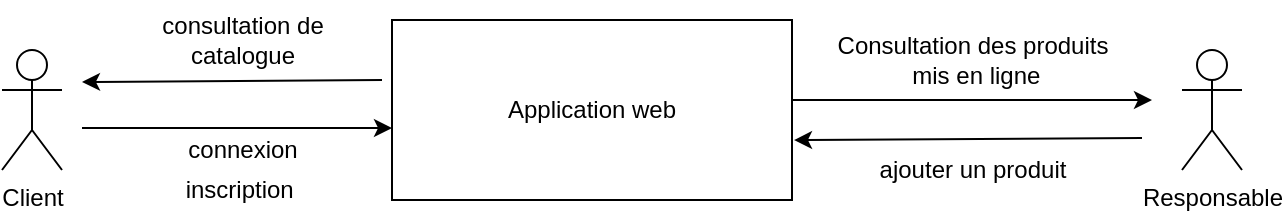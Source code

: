 <mxfile version="21.8.0" type="github">
  <diagram name="Page-1" id="nQe66ps24jYs7QiK6eHS">
    <mxGraphModel dx="880" dy="446" grid="1" gridSize="10" guides="1" tooltips="1" connect="1" arrows="1" fold="1" page="1" pageScale="1" pageWidth="827" pageHeight="1169" math="0" shadow="0">
      <root>
        <mxCell id="0" />
        <mxCell id="1" parent="0" />
        <mxCell id="Tzr8on56gO47jv_IeRMq-5" value="Application web" style="html=1;whiteSpace=wrap;" vertex="1" parent="1">
          <mxGeometry x="265" y="170" width="200" height="90" as="geometry" />
        </mxCell>
        <mxCell id="Tzr8on56gO47jv_IeRMq-6" value="Client&lt;br&gt;" style="shape=umlActor;verticalLabelPosition=bottom;verticalAlign=top;html=1;" vertex="1" parent="1">
          <mxGeometry x="70" y="185" width="30" height="60" as="geometry" />
        </mxCell>
        <mxCell id="Tzr8on56gO47jv_IeRMq-10" value="Responsable&lt;br&gt;" style="shape=umlActor;verticalLabelPosition=bottom;verticalAlign=top;html=1;" vertex="1" parent="1">
          <mxGeometry x="660" y="185" width="30" height="60" as="geometry" />
        </mxCell>
        <mxCell id="Tzr8on56gO47jv_IeRMq-15" value="inscription&amp;nbsp;" style="text;html=1;align=center;verticalAlign=middle;resizable=0;points=[];autosize=1;strokeColor=none;fillColor=none;rotation=0;" vertex="1" parent="1">
          <mxGeometry x="150" y="240" width="80" height="30" as="geometry" />
        </mxCell>
        <mxCell id="Tzr8on56gO47jv_IeRMq-16" value="connexion" style="text;html=1;align=center;verticalAlign=middle;resizable=0;points=[];autosize=1;strokeColor=none;fillColor=none;rotation=0;" vertex="1" parent="1">
          <mxGeometry x="150" y="220" width="80" height="30" as="geometry" />
        </mxCell>
        <mxCell id="Tzr8on56gO47jv_IeRMq-17" value="consultation de&lt;br&gt;catalogue" style="text;html=1;align=center;verticalAlign=middle;resizable=0;points=[];autosize=1;strokeColor=none;fillColor=none;rotation=0;" vertex="1" parent="1">
          <mxGeometry x="140" y="160" width="100" height="40" as="geometry" />
        </mxCell>
        <mxCell id="Tzr8on56gO47jv_IeRMq-20" value="ajouter un produit" style="text;html=1;align=center;verticalAlign=middle;resizable=0;points=[];autosize=1;strokeColor=none;fillColor=none;rotation=0;" vertex="1" parent="1">
          <mxGeometry x="495" y="230" width="120" height="30" as="geometry" />
        </mxCell>
        <mxCell id="Tzr8on56gO47jv_IeRMq-22" value="Consultation des produits&lt;br&gt;&amp;nbsp;mis en ligne" style="text;html=1;align=center;verticalAlign=middle;resizable=0;points=[];autosize=1;strokeColor=none;fillColor=none;rotation=0;" vertex="1" parent="1">
          <mxGeometry x="475" y="170" width="160" height="40" as="geometry" />
        </mxCell>
        <mxCell id="Tzr8on56gO47jv_IeRMq-24" value="" style="endArrow=classic;html=1;rounded=0;" edge="1" parent="1">
          <mxGeometry width="50" height="50" relative="1" as="geometry">
            <mxPoint x="465" y="210" as="sourcePoint" />
            <mxPoint x="645" y="210" as="targetPoint" />
          </mxGeometry>
        </mxCell>
        <mxCell id="Tzr8on56gO47jv_IeRMq-25" value="" style="endArrow=classic;html=1;rounded=0;entryX=1.005;entryY=0.667;entryDx=0;entryDy=0;entryPerimeter=0;" edge="1" parent="1" target="Tzr8on56gO47jv_IeRMq-5">
          <mxGeometry width="50" height="50" relative="1" as="geometry">
            <mxPoint x="640" y="229" as="sourcePoint" />
            <mxPoint x="470" y="229" as="targetPoint" />
          </mxGeometry>
        </mxCell>
        <mxCell id="Tzr8on56gO47jv_IeRMq-28" value="" style="endArrow=classic;html=1;rounded=0;" edge="1" parent="1">
          <mxGeometry width="50" height="50" relative="1" as="geometry">
            <mxPoint x="260" y="200" as="sourcePoint" />
            <mxPoint x="110" y="201" as="targetPoint" />
          </mxGeometry>
        </mxCell>
        <mxCell id="Tzr8on56gO47jv_IeRMq-29" value="" style="endArrow=classic;html=1;rounded=0;entryX=0;entryY=0.6;entryDx=0;entryDy=0;entryPerimeter=0;" edge="1" parent="1" target="Tzr8on56gO47jv_IeRMq-5">
          <mxGeometry width="50" height="50" relative="1" as="geometry">
            <mxPoint x="110" y="224" as="sourcePoint" />
            <mxPoint x="440" y="210" as="targetPoint" />
          </mxGeometry>
        </mxCell>
      </root>
    </mxGraphModel>
  </diagram>
</mxfile>
